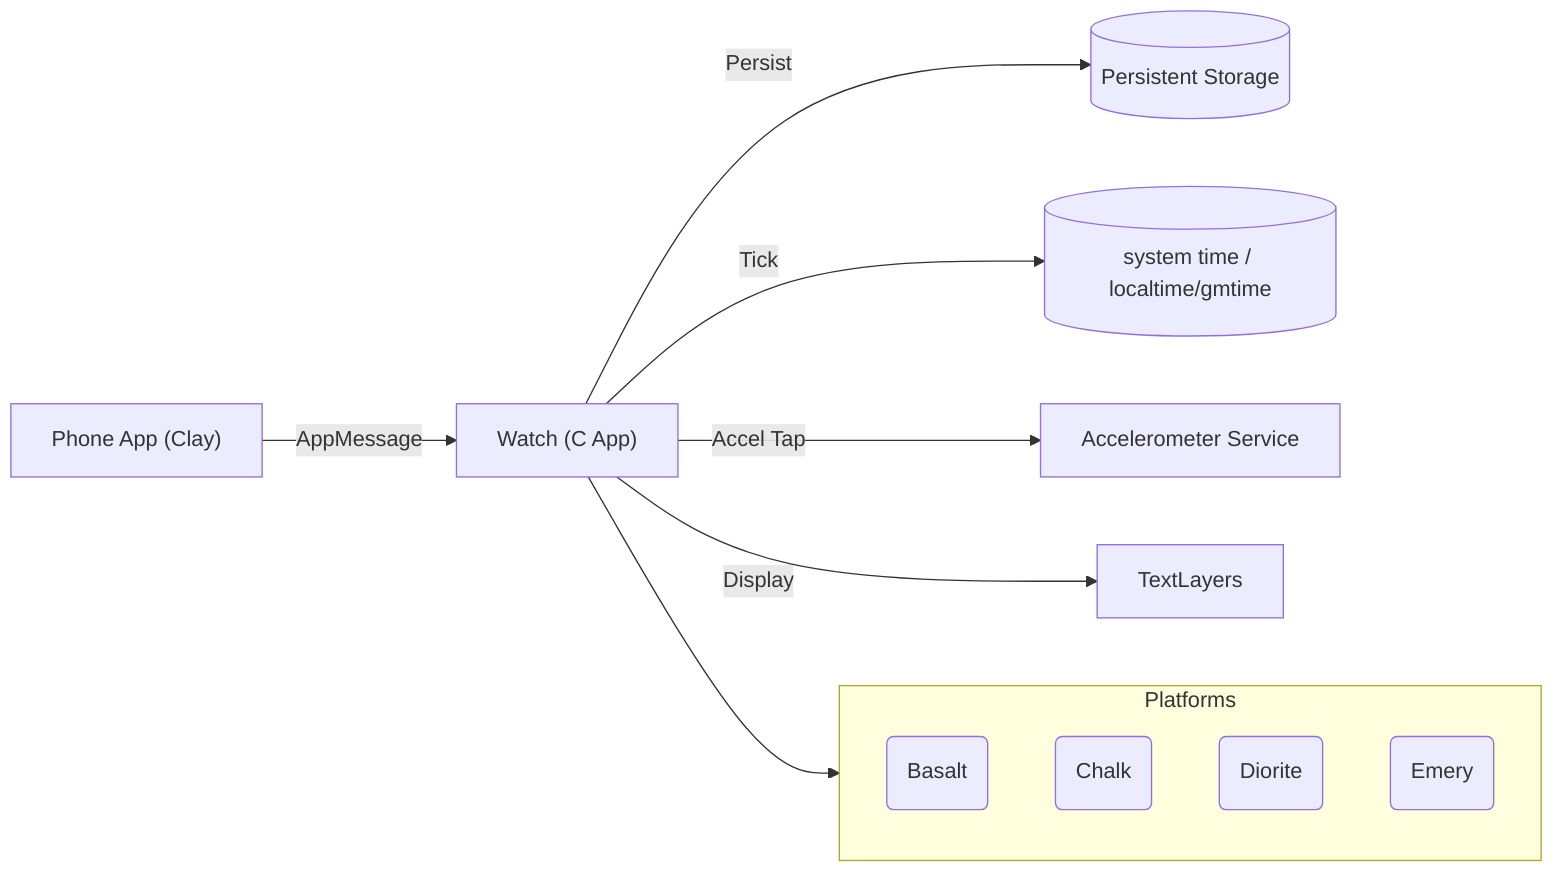 flowchart LR
  PhoneApp["Phone App (Clay)"] -->|AppMessage| Watch["Watch (C App)"]
  Watch -->|Persist| Storage[(Persistent Storage)]
  Watch -->|Tick| TimeLib[(system time / localtime/gmtime)]
  Watch -->|Accel Tap| Accel["Accelerometer Service"]
  Watch -->|Display| Screen[TextLayers]
  subgraph Platforms
    Basalt(Basalt)
    Chalk(Chalk)
    Diorite(Diorite)
    Emery(Emery)
  end
  Watch --> Platforms